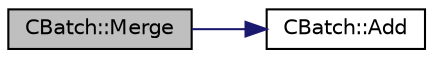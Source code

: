 digraph "CBatch::Merge"
{
  edge [fontname="Helvetica",fontsize="10",labelfontname="Helvetica",labelfontsize="10"];
  node [fontname="Helvetica",fontsize="10",shape=record];
  rankdir="LR";
  Node1 [label="CBatch::Merge",height=0.2,width=0.4,color="black", fillcolor="grey75", style="filled", fontcolor="black"];
  Node1 -> Node2 [color="midnightblue",fontsize="10",style="solid",fontname="Helvetica"];
  Node2 [label="CBatch::Add",height=0.2,width=0.4,color="black", fillcolor="white", style="filled",URL="$class_c_batch.html#a9f9873ef7c040d6dd9b17336388fe696"];
}
